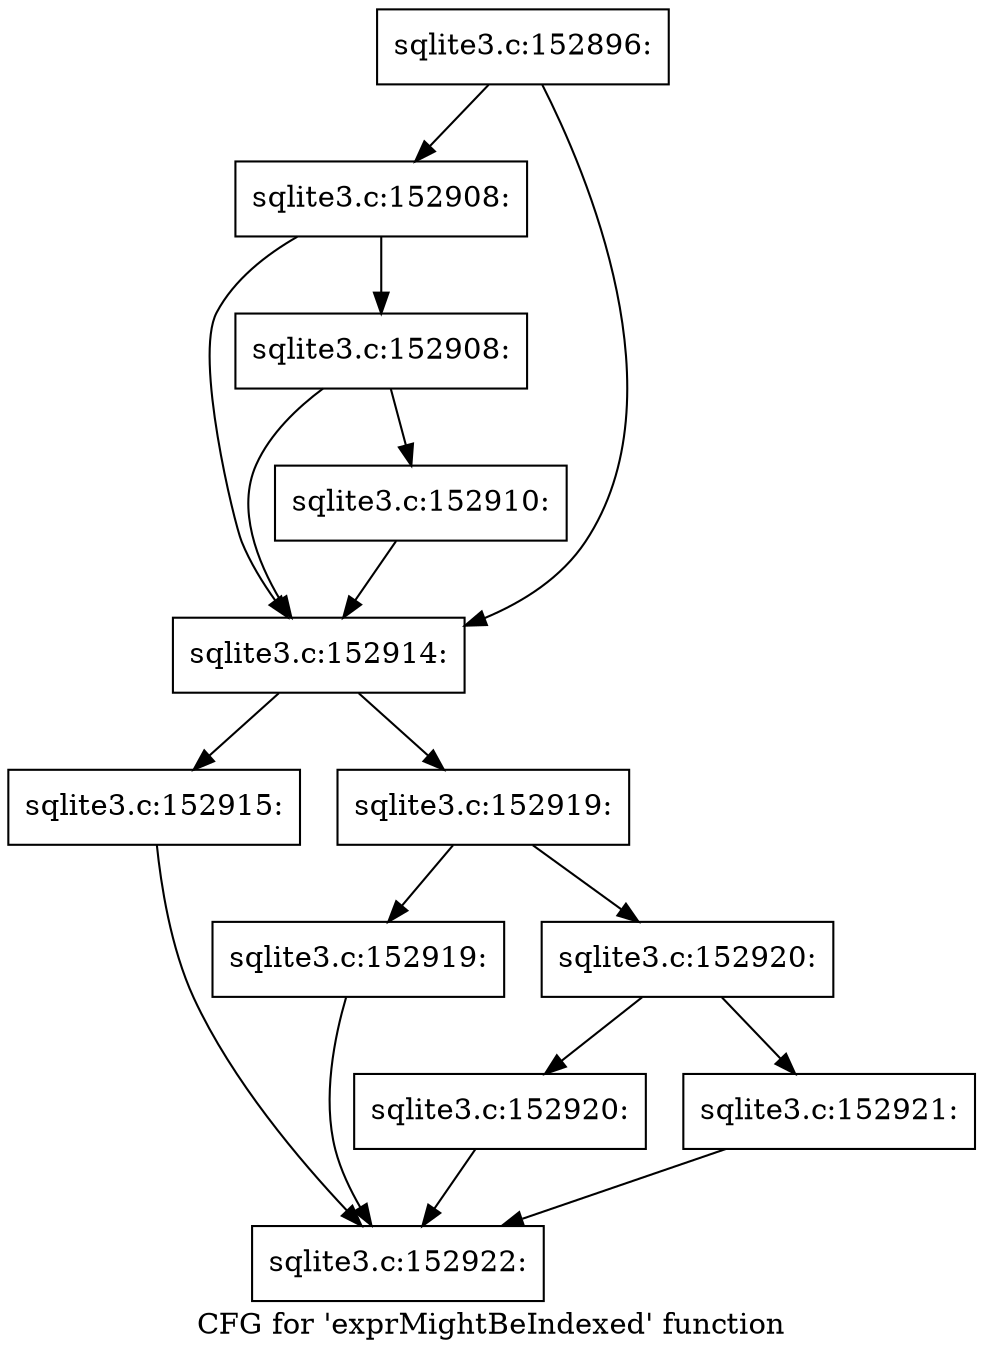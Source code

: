 digraph "CFG for 'exprMightBeIndexed' function" {
	label="CFG for 'exprMightBeIndexed' function";

	Node0x55c0f95bbad0 [shape=record,label="{sqlite3.c:152896:}"];
	Node0x55c0f95bbad0 -> Node0x55c0f95c1ca0;
	Node0x55c0f95bbad0 -> Node0x55c0f95c1c50;
	Node0x55c0f95c1ca0 [shape=record,label="{sqlite3.c:152908:}"];
	Node0x55c0f95c1ca0 -> Node0x55c0f95c21a0;
	Node0x55c0f95c1ca0 -> Node0x55c0f95c1c50;
	Node0x55c0f95c21a0 [shape=record,label="{sqlite3.c:152908:}"];
	Node0x55c0f95c21a0 -> Node0x55c0f95c1c00;
	Node0x55c0f95c21a0 -> Node0x55c0f95c1c50;
	Node0x55c0f95c1c00 [shape=record,label="{sqlite3.c:152910:}"];
	Node0x55c0f95c1c00 -> Node0x55c0f95c1c50;
	Node0x55c0f95c1c50 [shape=record,label="{sqlite3.c:152914:}"];
	Node0x55c0f95c1c50 -> Node0x55c0f95c2f10;
	Node0x55c0f95c1c50 -> Node0x55c0f95c2f60;
	Node0x55c0f95c2f10 [shape=record,label="{sqlite3.c:152915:}"];
	Node0x55c0f95c2f10 -> Node0x55c0f95bea40;
	Node0x55c0f95c2f60 [shape=record,label="{sqlite3.c:152919:}"];
	Node0x55c0f95c2f60 -> Node0x55c0f95c3f90;
	Node0x55c0f95c2f60 -> Node0x55c0f95c3fe0;
	Node0x55c0f95c3f90 [shape=record,label="{sqlite3.c:152919:}"];
	Node0x55c0f95c3f90 -> Node0x55c0f95bea40;
	Node0x55c0f95c3fe0 [shape=record,label="{sqlite3.c:152920:}"];
	Node0x55c0f95c3fe0 -> Node0x55c0f95c44a0;
	Node0x55c0f95c3fe0 -> Node0x55c0f95c44f0;
	Node0x55c0f95c44a0 [shape=record,label="{sqlite3.c:152920:}"];
	Node0x55c0f95c44a0 -> Node0x55c0f95bea40;
	Node0x55c0f95c44f0 [shape=record,label="{sqlite3.c:152921:}"];
	Node0x55c0f95c44f0 -> Node0x55c0f95bea40;
	Node0x55c0f95bea40 [shape=record,label="{sqlite3.c:152922:}"];
}
